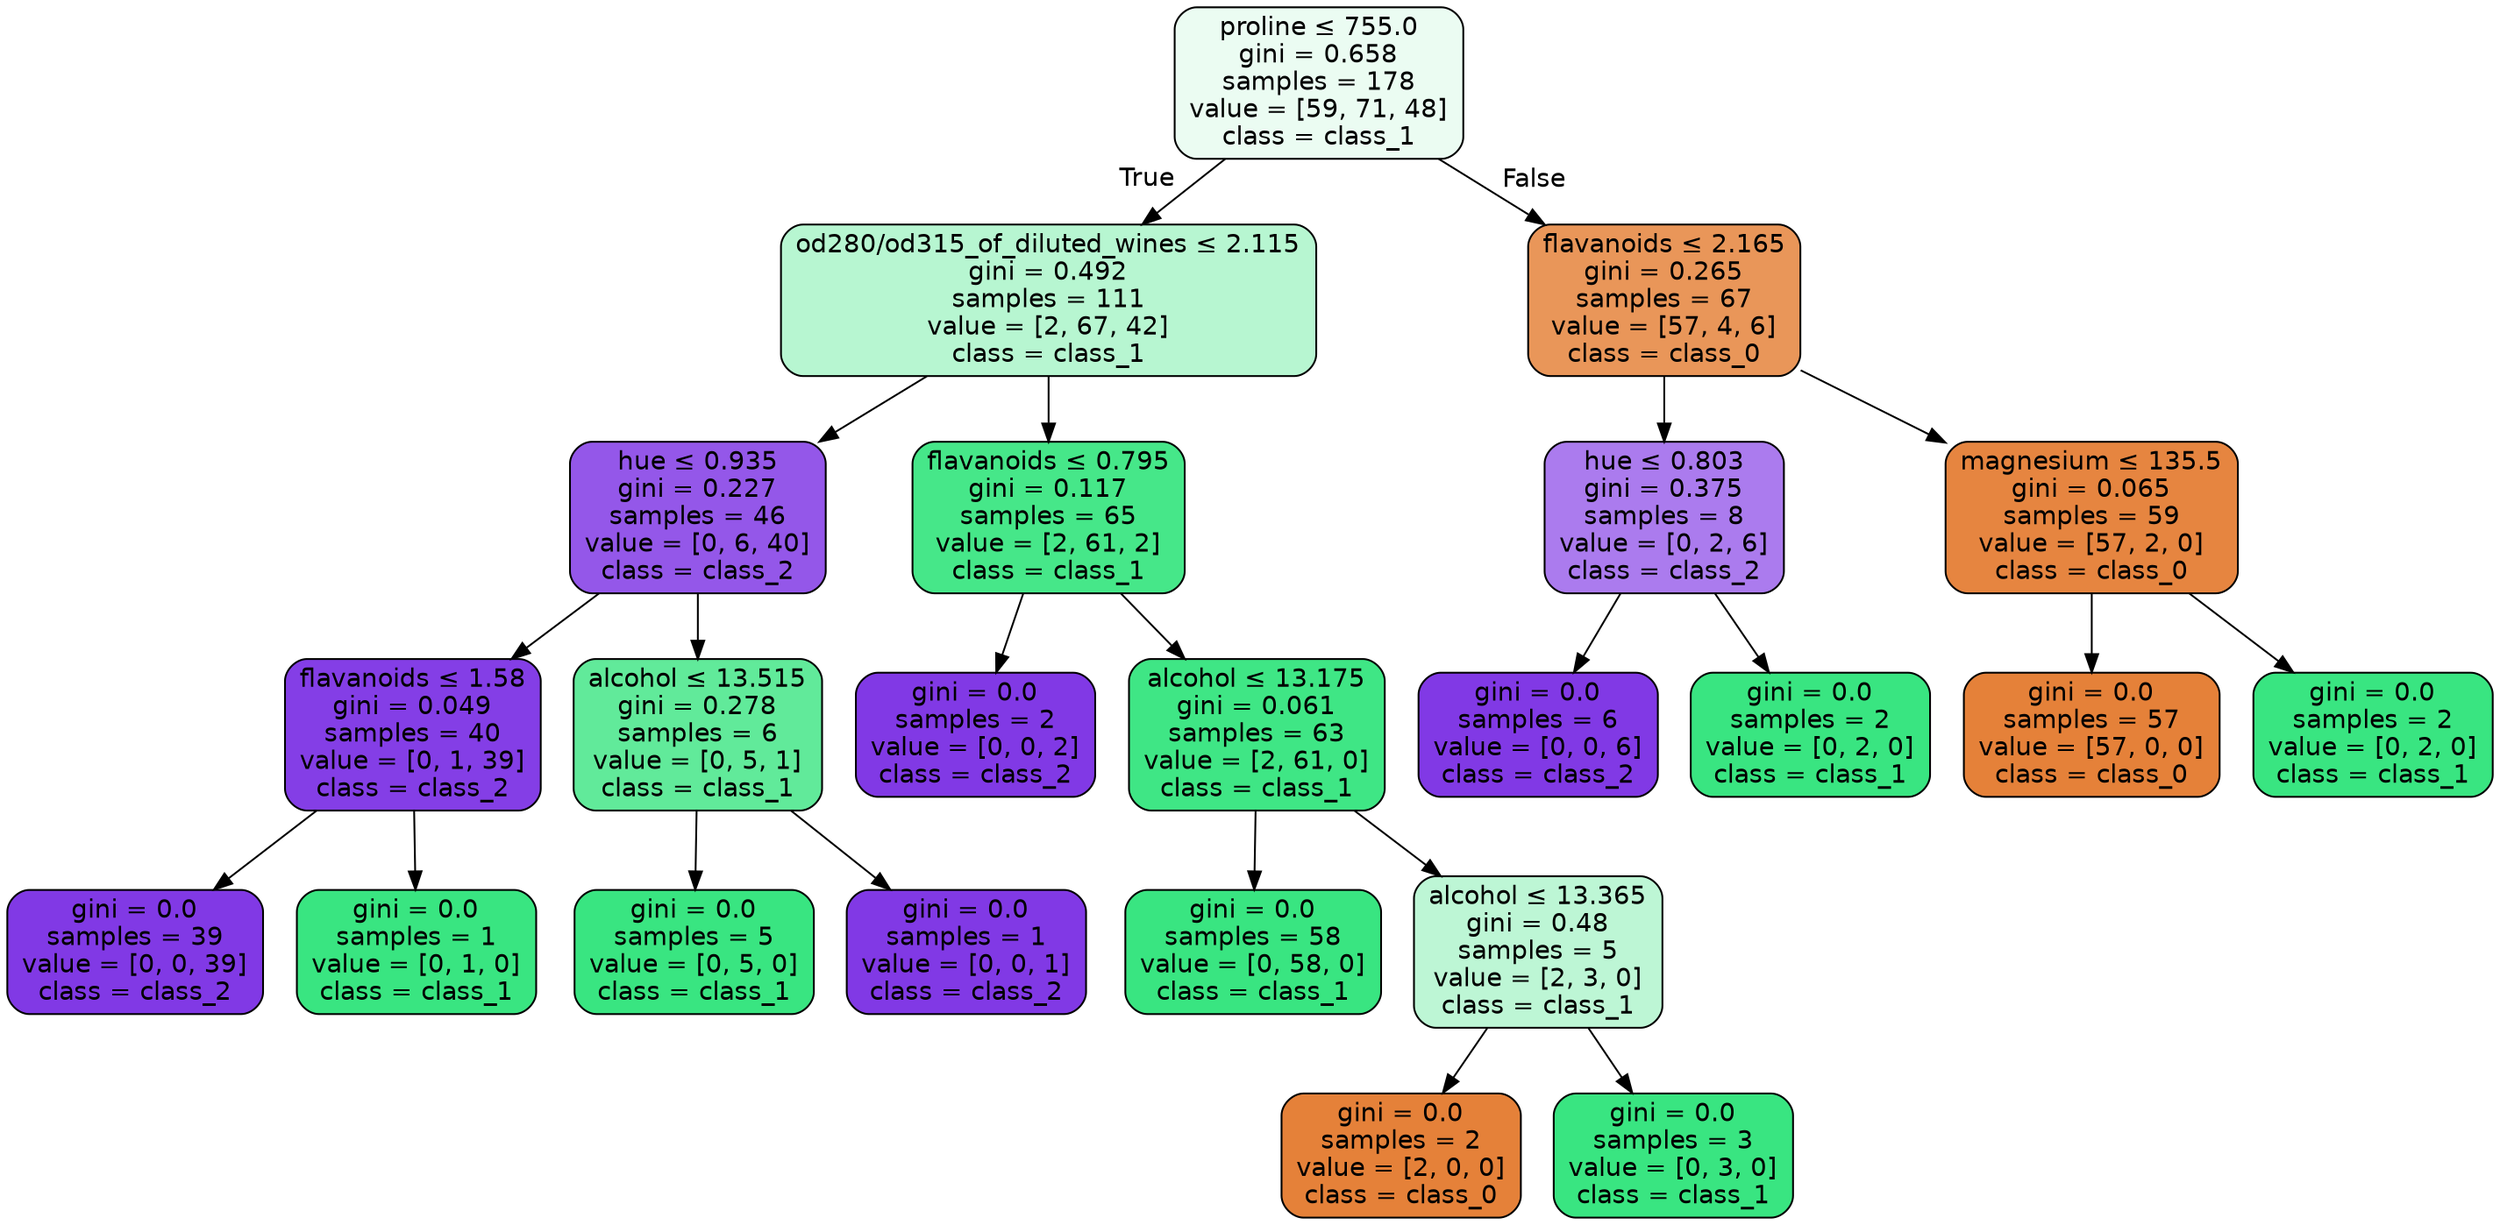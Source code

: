 digraph Tree {
node [shape=box, style="filled, rounded", color="black", fontname="helvetica"] ;
edge [fontname="helvetica"] ;
0 [label=<proline &le; 755.0<br/>gini = 0.658<br/>samples = 178<br/>value = [59, 71, 48]<br/>class = class_1>, fillcolor="#ebfcf2"] ;
1 [label=<od280/od315_of_diluted_wines &le; 2.115<br/>gini = 0.492<br/>samples = 111<br/>value = [2, 67, 42]<br/>class = class_1>, fillcolor="#b7f6d1"] ;
0 -> 1 [labeldistance=2.5, labelangle=45, headlabel="True"] ;
2 [label=<hue &le; 0.935<br/>gini = 0.227<br/>samples = 46<br/>value = [0, 6, 40]<br/>class = class_2>, fillcolor="#9457e9"] ;
1 -> 2 ;
3 [label=<flavanoids &le; 1.58<br/>gini = 0.049<br/>samples = 40<br/>value = [0, 1, 39]<br/>class = class_2>, fillcolor="#843ee6"] ;
2 -> 3 ;
4 [label=<gini = 0.0<br/>samples = 39<br/>value = [0, 0, 39]<br/>class = class_2>, fillcolor="#8139e5"] ;
3 -> 4 ;
5 [label=<gini = 0.0<br/>samples = 1<br/>value = [0, 1, 0]<br/>class = class_1>, fillcolor="#39e581"] ;
3 -> 5 ;
6 [label=<alcohol &le; 13.515<br/>gini = 0.278<br/>samples = 6<br/>value = [0, 5, 1]<br/>class = class_1>, fillcolor="#61ea9a"] ;
2 -> 6 ;
7 [label=<gini = 0.0<br/>samples = 5<br/>value = [0, 5, 0]<br/>class = class_1>, fillcolor="#39e581"] ;
6 -> 7 ;
8 [label=<gini = 0.0<br/>samples = 1<br/>value = [0, 0, 1]<br/>class = class_2>, fillcolor="#8139e5"] ;
6 -> 8 ;
9 [label=<flavanoids &le; 0.795<br/>gini = 0.117<br/>samples = 65<br/>value = [2, 61, 2]<br/>class = class_1>, fillcolor="#46e789"] ;
1 -> 9 ;
10 [label=<gini = 0.0<br/>samples = 2<br/>value = [0, 0, 2]<br/>class = class_2>, fillcolor="#8139e5"] ;
9 -> 10 ;
11 [label=<alcohol &le; 13.175<br/>gini = 0.061<br/>samples = 63<br/>value = [2, 61, 0]<br/>class = class_1>, fillcolor="#3fe685"] ;
9 -> 11 ;
12 [label=<gini = 0.0<br/>samples = 58<br/>value = [0, 58, 0]<br/>class = class_1>, fillcolor="#39e581"] ;
11 -> 12 ;
13 [label=<alcohol &le; 13.365<br/>gini = 0.48<br/>samples = 5<br/>value = [2, 3, 0]<br/>class = class_1>, fillcolor="#bdf6d5"] ;
11 -> 13 ;
14 [label=<gini = 0.0<br/>samples = 2<br/>value = [2, 0, 0]<br/>class = class_0>, fillcolor="#e58139"] ;
13 -> 14 ;
15 [label=<gini = 0.0<br/>samples = 3<br/>value = [0, 3, 0]<br/>class = class_1>, fillcolor="#39e581"] ;
13 -> 15 ;
16 [label=<flavanoids &le; 2.165<br/>gini = 0.265<br/>samples = 67<br/>value = [57, 4, 6]<br/>class = class_0>, fillcolor="#e99659"] ;
0 -> 16 [labeldistance=2.5, labelangle=-45, headlabel="False"] ;
17 [label=<hue &le; 0.803<br/>gini = 0.375<br/>samples = 8<br/>value = [0, 2, 6]<br/>class = class_2>, fillcolor="#ab7bee"] ;
16 -> 17 ;
18 [label=<gini = 0.0<br/>samples = 6<br/>value = [0, 0, 6]<br/>class = class_2>, fillcolor="#8139e5"] ;
17 -> 18 ;
19 [label=<gini = 0.0<br/>samples = 2<br/>value = [0, 2, 0]<br/>class = class_1>, fillcolor="#39e581"] ;
17 -> 19 ;
20 [label=<magnesium &le; 135.5<br/>gini = 0.065<br/>samples = 59<br/>value = [57, 2, 0]<br/>class = class_0>, fillcolor="#e68540"] ;
16 -> 20 ;
21 [label=<gini = 0.0<br/>samples = 57<br/>value = [57, 0, 0]<br/>class = class_0>, fillcolor="#e58139"] ;
20 -> 21 ;
22 [label=<gini = 0.0<br/>samples = 2<br/>value = [0, 2, 0]<br/>class = class_1>, fillcolor="#39e581"] ;
20 -> 22 ;
}